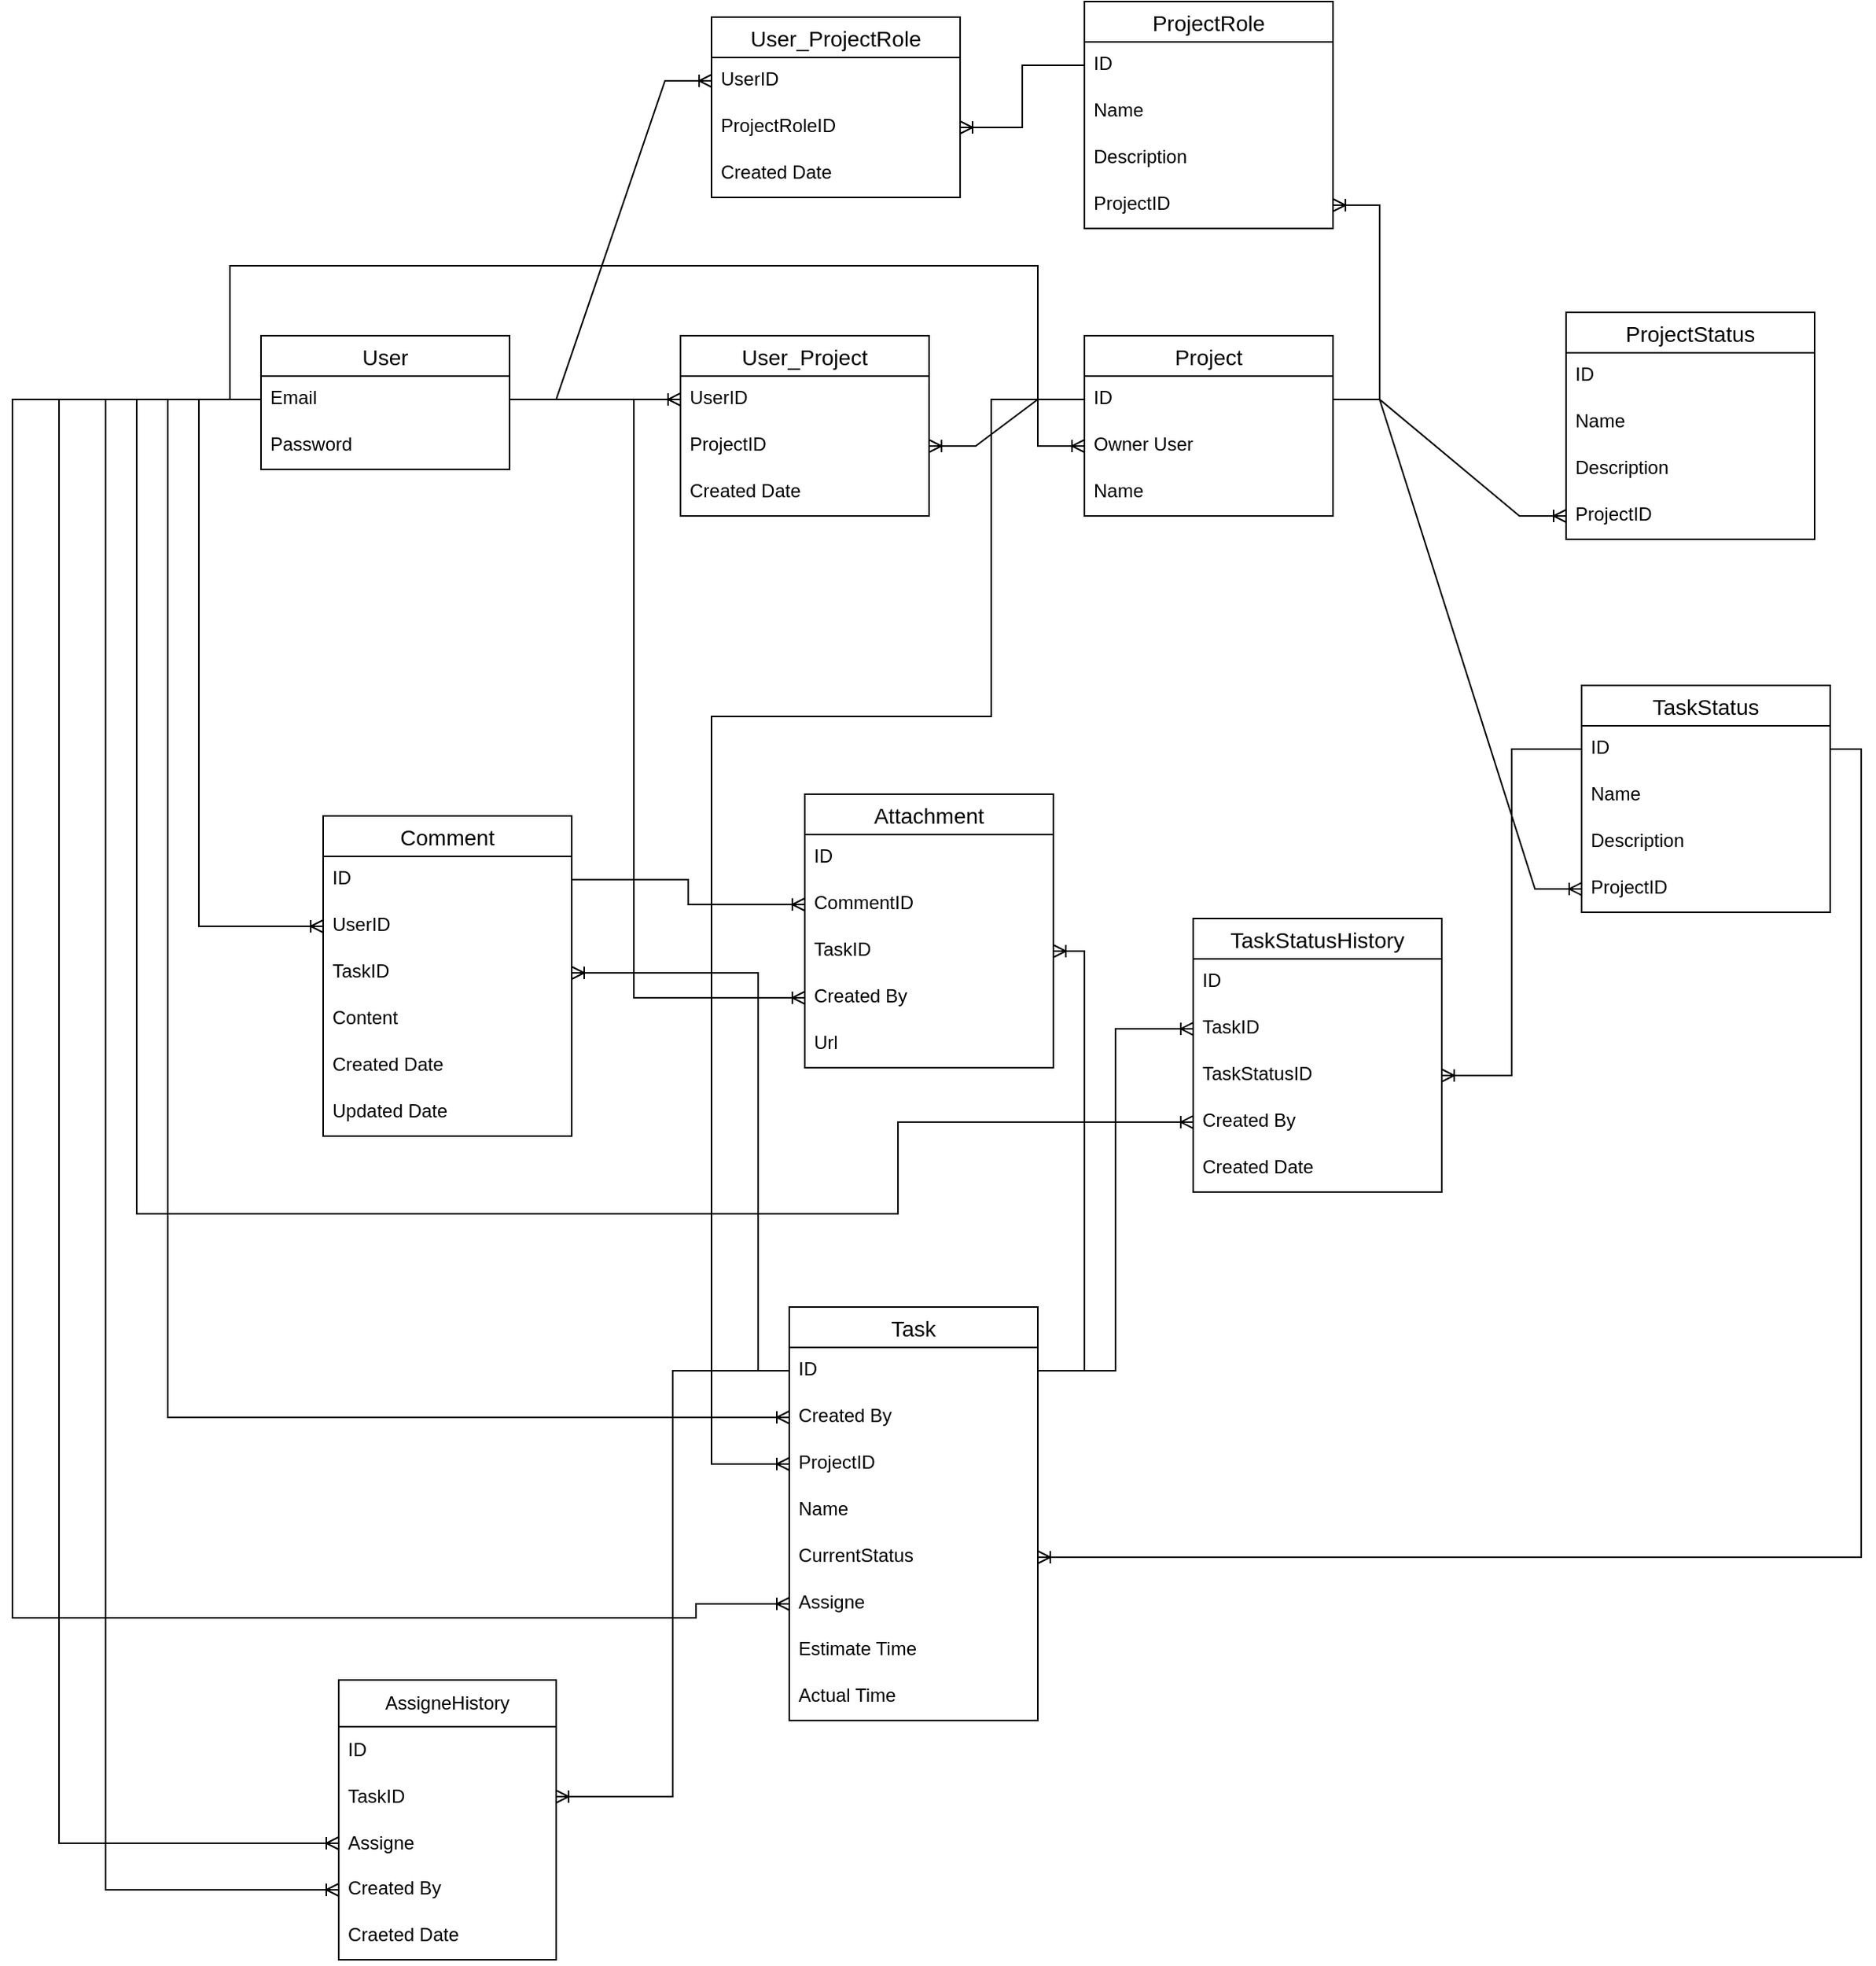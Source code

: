 <mxfile version="21.3.7" type="device">
  <diagram id="R2lEEEUBdFMjLlhIrx00" name="ERD">
    <mxGraphModel dx="1434" dy="1944" grid="1" gridSize="10" guides="1" tooltips="1" connect="1" arrows="1" fold="1" page="1" pageScale="1" pageWidth="850" pageHeight="1100" math="0" shadow="0" extFonts="Permanent Marker^https://fonts.googleapis.com/css?family=Permanent+Marker">
      <root>
        <mxCell id="0" />
        <mxCell id="1" parent="0" />
        <mxCell id="gInHrwssXu8GEorM-s9l-1" value="User" style="swimlane;fontStyle=0;childLayout=stackLayout;horizontal=1;startSize=26;horizontalStack=0;resizeParent=1;resizeParentMax=0;resizeLast=0;collapsible=1;marginBottom=0;align=center;fontSize=14;" vertex="1" parent="1">
          <mxGeometry x="400" y="-505" width="160" height="86" as="geometry" />
        </mxCell>
        <mxCell id="gInHrwssXu8GEorM-s9l-3" value="Email" style="text;strokeColor=none;fillColor=none;spacingLeft=4;spacingRight=4;overflow=hidden;rotatable=0;points=[[0,0.5],[1,0.5]];portConstraint=eastwest;fontSize=12;whiteSpace=wrap;html=1;" vertex="1" parent="gInHrwssXu8GEorM-s9l-1">
          <mxGeometry y="26" width="160" height="30" as="geometry" />
        </mxCell>
        <mxCell id="gInHrwssXu8GEorM-s9l-4" value="Password" style="text;strokeColor=none;fillColor=none;spacingLeft=4;spacingRight=4;overflow=hidden;rotatable=0;points=[[0,0.5],[1,0.5]];portConstraint=eastwest;fontSize=12;whiteSpace=wrap;html=1;" vertex="1" parent="gInHrwssXu8GEorM-s9l-1">
          <mxGeometry y="56" width="160" height="30" as="geometry" />
        </mxCell>
        <mxCell id="gInHrwssXu8GEorM-s9l-5" value="Project" style="swimlane;fontStyle=0;childLayout=stackLayout;horizontal=1;startSize=26;horizontalStack=0;resizeParent=1;resizeParentMax=0;resizeLast=0;collapsible=1;marginBottom=0;align=center;fontSize=14;" vertex="1" parent="1">
          <mxGeometry x="930" y="-505" width="160" height="116" as="geometry" />
        </mxCell>
        <mxCell id="gInHrwssXu8GEorM-s9l-6" value="ID" style="text;strokeColor=none;fillColor=none;spacingLeft=4;spacingRight=4;overflow=hidden;rotatable=0;points=[[0,0.5],[1,0.5]];portConstraint=eastwest;fontSize=12;whiteSpace=wrap;html=1;" vertex="1" parent="gInHrwssXu8GEorM-s9l-5">
          <mxGeometry y="26" width="160" height="30" as="geometry" />
        </mxCell>
        <mxCell id="gInHrwssXu8GEorM-s9l-8" value="Owner User" style="text;strokeColor=none;fillColor=none;spacingLeft=4;spacingRight=4;overflow=hidden;rotatable=0;points=[[0,0.5],[1,0.5]];portConstraint=eastwest;fontSize=12;whiteSpace=wrap;html=1;" vertex="1" parent="gInHrwssXu8GEorM-s9l-5">
          <mxGeometry y="56" width="160" height="30" as="geometry" />
        </mxCell>
        <mxCell id="gInHrwssXu8GEorM-s9l-11" value="Name" style="text;strokeColor=none;fillColor=none;spacingLeft=4;spacingRight=4;overflow=hidden;rotatable=0;points=[[0,0.5],[1,0.5]];portConstraint=eastwest;fontSize=12;whiteSpace=wrap;html=1;" vertex="1" parent="gInHrwssXu8GEorM-s9l-5">
          <mxGeometry y="86" width="160" height="30" as="geometry" />
        </mxCell>
        <mxCell id="gInHrwssXu8GEorM-s9l-12" value="Task" style="swimlane;fontStyle=0;childLayout=stackLayout;horizontal=1;startSize=26;horizontalStack=0;resizeParent=1;resizeParentMax=0;resizeLast=0;collapsible=1;marginBottom=0;align=center;fontSize=14;" vertex="1" parent="1">
          <mxGeometry x="740" y="120" width="160" height="266" as="geometry" />
        </mxCell>
        <mxCell id="gInHrwssXu8GEorM-s9l-13" value="ID" style="text;strokeColor=none;fillColor=none;spacingLeft=4;spacingRight=4;overflow=hidden;rotatable=0;points=[[0,0.5],[1,0.5]];portConstraint=eastwest;fontSize=12;whiteSpace=wrap;html=1;" vertex="1" parent="gInHrwssXu8GEorM-s9l-12">
          <mxGeometry y="26" width="160" height="30" as="geometry" />
        </mxCell>
        <mxCell id="gInHrwssXu8GEorM-s9l-14" value="Created By" style="text;strokeColor=none;fillColor=none;spacingLeft=4;spacingRight=4;overflow=hidden;rotatable=0;points=[[0,0.5],[1,0.5]];portConstraint=eastwest;fontSize=12;whiteSpace=wrap;html=1;" vertex="1" parent="gInHrwssXu8GEorM-s9l-12">
          <mxGeometry y="56" width="160" height="30" as="geometry" />
        </mxCell>
        <mxCell id="gInHrwssXu8GEorM-s9l-58" value="ProjectID" style="text;strokeColor=none;fillColor=none;spacingLeft=4;spacingRight=4;overflow=hidden;rotatable=0;points=[[0,0.5],[1,0.5]];portConstraint=eastwest;fontSize=12;whiteSpace=wrap;html=1;" vertex="1" parent="gInHrwssXu8GEorM-s9l-12">
          <mxGeometry y="86" width="160" height="30" as="geometry" />
        </mxCell>
        <mxCell id="gInHrwssXu8GEorM-s9l-15" value="Name" style="text;strokeColor=none;fillColor=none;spacingLeft=4;spacingRight=4;overflow=hidden;rotatable=0;points=[[0,0.5],[1,0.5]];portConstraint=eastwest;fontSize=12;whiteSpace=wrap;html=1;" vertex="1" parent="gInHrwssXu8GEorM-s9l-12">
          <mxGeometry y="116" width="160" height="30" as="geometry" />
        </mxCell>
        <mxCell id="gInHrwssXu8GEorM-s9l-65" value="CurrentStatus" style="text;strokeColor=none;fillColor=none;spacingLeft=4;spacingRight=4;overflow=hidden;rotatable=0;points=[[0,0.5],[1,0.5]];portConstraint=eastwest;fontSize=12;whiteSpace=wrap;html=1;" vertex="1" parent="gInHrwssXu8GEorM-s9l-12">
          <mxGeometry y="146" width="160" height="30" as="geometry" />
        </mxCell>
        <mxCell id="gInHrwssXu8GEorM-s9l-92" value="Assigne" style="text;strokeColor=none;fillColor=none;spacingLeft=4;spacingRight=4;overflow=hidden;rotatable=0;points=[[0,0.5],[1,0.5]];portConstraint=eastwest;fontSize=12;whiteSpace=wrap;html=1;" vertex="1" parent="gInHrwssXu8GEorM-s9l-12">
          <mxGeometry y="176" width="160" height="30" as="geometry" />
        </mxCell>
        <mxCell id="gInHrwssXu8GEorM-s9l-93" value="Estimate Time" style="text;strokeColor=none;fillColor=none;spacingLeft=4;spacingRight=4;overflow=hidden;rotatable=0;points=[[0,0.5],[1,0.5]];portConstraint=eastwest;fontSize=12;whiteSpace=wrap;html=1;" vertex="1" parent="gInHrwssXu8GEorM-s9l-12">
          <mxGeometry y="206" width="160" height="30" as="geometry" />
        </mxCell>
        <mxCell id="gInHrwssXu8GEorM-s9l-94" value="Actual Time" style="text;strokeColor=none;fillColor=none;spacingLeft=4;spacingRight=4;overflow=hidden;rotatable=0;points=[[0,0.5],[1,0.5]];portConstraint=eastwest;fontSize=12;whiteSpace=wrap;html=1;" vertex="1" parent="gInHrwssXu8GEorM-s9l-12">
          <mxGeometry y="236" width="160" height="30" as="geometry" />
        </mxCell>
        <mxCell id="gInHrwssXu8GEorM-s9l-16" value="ProjectStatus" style="swimlane;fontStyle=0;childLayout=stackLayout;horizontal=1;startSize=26;horizontalStack=0;resizeParent=1;resizeParentMax=0;resizeLast=0;collapsible=1;marginBottom=0;align=center;fontSize=14;" vertex="1" parent="1">
          <mxGeometry x="1240" y="-520" width="160" height="146" as="geometry" />
        </mxCell>
        <mxCell id="gInHrwssXu8GEorM-s9l-17" value="ID" style="text;strokeColor=none;fillColor=none;spacingLeft=4;spacingRight=4;overflow=hidden;rotatable=0;points=[[0,0.5],[1,0.5]];portConstraint=eastwest;fontSize=12;whiteSpace=wrap;html=1;" vertex="1" parent="gInHrwssXu8GEorM-s9l-16">
          <mxGeometry y="26" width="160" height="30" as="geometry" />
        </mxCell>
        <mxCell id="gInHrwssXu8GEorM-s9l-18" value="Name" style="text;strokeColor=none;fillColor=none;spacingLeft=4;spacingRight=4;overflow=hidden;rotatable=0;points=[[0,0.5],[1,0.5]];portConstraint=eastwest;fontSize=12;whiteSpace=wrap;html=1;" vertex="1" parent="gInHrwssXu8GEorM-s9l-16">
          <mxGeometry y="56" width="160" height="30" as="geometry" />
        </mxCell>
        <mxCell id="gInHrwssXu8GEorM-s9l-19" value="Description" style="text;strokeColor=none;fillColor=none;spacingLeft=4;spacingRight=4;overflow=hidden;rotatable=0;points=[[0,0.5],[1,0.5]];portConstraint=eastwest;fontSize=12;whiteSpace=wrap;html=1;" vertex="1" parent="gInHrwssXu8GEorM-s9l-16">
          <mxGeometry y="86" width="160" height="30" as="geometry" />
        </mxCell>
        <mxCell id="gInHrwssXu8GEorM-s9l-42" value="ProjectID" style="text;strokeColor=none;fillColor=none;spacingLeft=4;spacingRight=4;overflow=hidden;rotatable=0;points=[[0,0.5],[1,0.5]];portConstraint=eastwest;fontSize=12;whiteSpace=wrap;html=1;" vertex="1" parent="gInHrwssXu8GEorM-s9l-16">
          <mxGeometry y="116" width="160" height="30" as="geometry" />
        </mxCell>
        <mxCell id="gInHrwssXu8GEorM-s9l-20" value="TaskStatus" style="swimlane;fontStyle=0;childLayout=stackLayout;horizontal=1;startSize=26;horizontalStack=0;resizeParent=1;resizeParentMax=0;resizeLast=0;collapsible=1;marginBottom=0;align=center;fontSize=14;" vertex="1" parent="1">
          <mxGeometry x="1250" y="-280" width="160" height="146" as="geometry" />
        </mxCell>
        <mxCell id="gInHrwssXu8GEorM-s9l-21" value="ID" style="text;strokeColor=none;fillColor=none;spacingLeft=4;spacingRight=4;overflow=hidden;rotatable=0;points=[[0,0.5],[1,0.5]];portConstraint=eastwest;fontSize=12;whiteSpace=wrap;html=1;" vertex="1" parent="gInHrwssXu8GEorM-s9l-20">
          <mxGeometry y="26" width="160" height="30" as="geometry" />
        </mxCell>
        <mxCell id="gInHrwssXu8GEorM-s9l-22" value="Name" style="text;strokeColor=none;fillColor=none;spacingLeft=4;spacingRight=4;overflow=hidden;rotatable=0;points=[[0,0.5],[1,0.5]];portConstraint=eastwest;fontSize=12;whiteSpace=wrap;html=1;" vertex="1" parent="gInHrwssXu8GEorM-s9l-20">
          <mxGeometry y="56" width="160" height="30" as="geometry" />
        </mxCell>
        <mxCell id="gInHrwssXu8GEorM-s9l-23" value="Description" style="text;strokeColor=none;fillColor=none;spacingLeft=4;spacingRight=4;overflow=hidden;rotatable=0;points=[[0,0.5],[1,0.5]];portConstraint=eastwest;fontSize=12;whiteSpace=wrap;html=1;" vertex="1" parent="gInHrwssXu8GEorM-s9l-20">
          <mxGeometry y="86" width="160" height="30" as="geometry" />
        </mxCell>
        <mxCell id="gInHrwssXu8GEorM-s9l-44" value="ProjectID" style="text;strokeColor=none;fillColor=none;spacingLeft=4;spacingRight=4;overflow=hidden;rotatable=0;points=[[0,0.5],[1,0.5]];portConstraint=eastwest;fontSize=12;whiteSpace=wrap;html=1;" vertex="1" parent="gInHrwssXu8GEorM-s9l-20">
          <mxGeometry y="116" width="160" height="30" as="geometry" />
        </mxCell>
        <mxCell id="gInHrwssXu8GEorM-s9l-24" value="ProjectRole" style="swimlane;fontStyle=0;childLayout=stackLayout;horizontal=1;startSize=26;horizontalStack=0;resizeParent=1;resizeParentMax=0;resizeLast=0;collapsible=1;marginBottom=0;align=center;fontSize=14;" vertex="1" parent="1">
          <mxGeometry x="930" y="-720" width="160" height="146" as="geometry" />
        </mxCell>
        <mxCell id="gInHrwssXu8GEorM-s9l-25" value="ID" style="text;strokeColor=none;fillColor=none;spacingLeft=4;spacingRight=4;overflow=hidden;rotatable=0;points=[[0,0.5],[1,0.5]];portConstraint=eastwest;fontSize=12;whiteSpace=wrap;html=1;" vertex="1" parent="gInHrwssXu8GEorM-s9l-24">
          <mxGeometry y="26" width="160" height="30" as="geometry" />
        </mxCell>
        <mxCell id="gInHrwssXu8GEorM-s9l-26" value="Name" style="text;strokeColor=none;fillColor=none;spacingLeft=4;spacingRight=4;overflow=hidden;rotatable=0;points=[[0,0.5],[1,0.5]];portConstraint=eastwest;fontSize=12;whiteSpace=wrap;html=1;" vertex="1" parent="gInHrwssXu8GEorM-s9l-24">
          <mxGeometry y="56" width="160" height="30" as="geometry" />
        </mxCell>
        <mxCell id="gInHrwssXu8GEorM-s9l-27" value="Description" style="text;strokeColor=none;fillColor=none;spacingLeft=4;spacingRight=4;overflow=hidden;rotatable=0;points=[[0,0.5],[1,0.5]];portConstraint=eastwest;fontSize=12;whiteSpace=wrap;html=1;" vertex="1" parent="gInHrwssXu8GEorM-s9l-24">
          <mxGeometry y="86" width="160" height="30" as="geometry" />
        </mxCell>
        <mxCell id="gInHrwssXu8GEorM-s9l-32" value="ProjectID" style="text;strokeColor=none;fillColor=none;spacingLeft=4;spacingRight=4;overflow=hidden;rotatable=0;points=[[0,0.5],[1,0.5]];portConstraint=eastwest;fontSize=12;whiteSpace=wrap;html=1;" vertex="1" parent="gInHrwssXu8GEorM-s9l-24">
          <mxGeometry y="116" width="160" height="30" as="geometry" />
        </mxCell>
        <mxCell id="gInHrwssXu8GEorM-s9l-28" value="User_Project" style="swimlane;fontStyle=0;childLayout=stackLayout;horizontal=1;startSize=26;horizontalStack=0;resizeParent=1;resizeParentMax=0;resizeLast=0;collapsible=1;marginBottom=0;align=center;fontSize=14;" vertex="1" parent="1">
          <mxGeometry x="670" y="-505" width="160" height="116" as="geometry" />
        </mxCell>
        <mxCell id="gInHrwssXu8GEorM-s9l-29" value="UserID" style="text;strokeColor=none;fillColor=none;spacingLeft=4;spacingRight=4;overflow=hidden;rotatable=0;points=[[0,0.5],[1,0.5]];portConstraint=eastwest;fontSize=12;whiteSpace=wrap;html=1;" vertex="1" parent="gInHrwssXu8GEorM-s9l-28">
          <mxGeometry y="26" width="160" height="30" as="geometry" />
        </mxCell>
        <mxCell id="gInHrwssXu8GEorM-s9l-30" value="ProjectID" style="text;strokeColor=none;fillColor=none;spacingLeft=4;spacingRight=4;overflow=hidden;rotatable=0;points=[[0,0.5],[1,0.5]];portConstraint=eastwest;fontSize=12;whiteSpace=wrap;html=1;" vertex="1" parent="gInHrwssXu8GEorM-s9l-28">
          <mxGeometry y="56" width="160" height="30" as="geometry" />
        </mxCell>
        <mxCell id="gInHrwssXu8GEorM-s9l-31" value="Created Date" style="text;strokeColor=none;fillColor=none;spacingLeft=4;spacingRight=4;overflow=hidden;rotatable=0;points=[[0,0.5],[1,0.5]];portConstraint=eastwest;fontSize=12;whiteSpace=wrap;html=1;" vertex="1" parent="gInHrwssXu8GEorM-s9l-28">
          <mxGeometry y="86" width="160" height="30" as="geometry" />
        </mxCell>
        <mxCell id="gInHrwssXu8GEorM-s9l-33" value="" style="edgeStyle=entityRelationEdgeStyle;fontSize=12;html=1;endArrow=ERoneToMany;rounded=0;exitX=1;exitY=0.5;exitDx=0;exitDy=0;entryX=1;entryY=0.5;entryDx=0;entryDy=0;" edge="1" parent="1" source="gInHrwssXu8GEorM-s9l-6" target="gInHrwssXu8GEorM-s9l-32">
          <mxGeometry width="100" height="100" relative="1" as="geometry">
            <mxPoint x="870" y="-150" as="sourcePoint" />
            <mxPoint x="970" y="-250" as="targetPoint" />
          </mxGeometry>
        </mxCell>
        <mxCell id="gInHrwssXu8GEorM-s9l-34" value="" style="edgeStyle=entityRelationEdgeStyle;fontSize=12;html=1;endArrow=ERoneToMany;rounded=0;entryX=0;entryY=0.5;entryDx=0;entryDy=0;exitX=1;exitY=0.5;exitDx=0;exitDy=0;" edge="1" parent="1" source="gInHrwssXu8GEorM-s9l-3" target="gInHrwssXu8GEorM-s9l-29">
          <mxGeometry width="100" height="100" relative="1" as="geometry">
            <mxPoint x="870" y="-150" as="sourcePoint" />
            <mxPoint x="970" y="-250" as="targetPoint" />
          </mxGeometry>
        </mxCell>
        <mxCell id="gInHrwssXu8GEorM-s9l-35" value="" style="edgeStyle=entityRelationEdgeStyle;fontSize=12;html=1;endArrow=ERoneToMany;rounded=0;entryX=1;entryY=0.5;entryDx=0;entryDy=0;exitX=0;exitY=0.5;exitDx=0;exitDy=0;" edge="1" parent="1" source="gInHrwssXu8GEorM-s9l-6" target="gInHrwssXu8GEorM-s9l-30">
          <mxGeometry width="100" height="100" relative="1" as="geometry">
            <mxPoint x="870" y="-150" as="sourcePoint" />
            <mxPoint x="970" y="-250" as="targetPoint" />
          </mxGeometry>
        </mxCell>
        <mxCell id="gInHrwssXu8GEorM-s9l-36" value="User_ProjectRole" style="swimlane;fontStyle=0;childLayout=stackLayout;horizontal=1;startSize=26;horizontalStack=0;resizeParent=1;resizeParentMax=0;resizeLast=0;collapsible=1;marginBottom=0;align=center;fontSize=14;" vertex="1" parent="1">
          <mxGeometry x="690" y="-710" width="160" height="116" as="geometry" />
        </mxCell>
        <mxCell id="gInHrwssXu8GEorM-s9l-37" value="UserID" style="text;strokeColor=none;fillColor=none;spacingLeft=4;spacingRight=4;overflow=hidden;rotatable=0;points=[[0,0.5],[1,0.5]];portConstraint=eastwest;fontSize=12;whiteSpace=wrap;html=1;" vertex="1" parent="gInHrwssXu8GEorM-s9l-36">
          <mxGeometry y="26" width="160" height="30" as="geometry" />
        </mxCell>
        <mxCell id="gInHrwssXu8GEorM-s9l-38" value="ProjectRoleID" style="text;strokeColor=none;fillColor=none;spacingLeft=4;spacingRight=4;overflow=hidden;rotatable=0;points=[[0,0.5],[1,0.5]];portConstraint=eastwest;fontSize=12;whiteSpace=wrap;html=1;" vertex="1" parent="gInHrwssXu8GEorM-s9l-36">
          <mxGeometry y="56" width="160" height="30" as="geometry" />
        </mxCell>
        <mxCell id="gInHrwssXu8GEorM-s9l-39" value="Created Date" style="text;strokeColor=none;fillColor=none;spacingLeft=4;spacingRight=4;overflow=hidden;rotatable=0;points=[[0,0.5],[1,0.5]];portConstraint=eastwest;fontSize=12;whiteSpace=wrap;html=1;" vertex="1" parent="gInHrwssXu8GEorM-s9l-36">
          <mxGeometry y="86" width="160" height="30" as="geometry" />
        </mxCell>
        <mxCell id="gInHrwssXu8GEorM-s9l-41" value="" style="edgeStyle=entityRelationEdgeStyle;fontSize=12;html=1;endArrow=ERoneToMany;rounded=0;entryX=0;entryY=0.5;entryDx=0;entryDy=0;exitX=1;exitY=0.5;exitDx=0;exitDy=0;" edge="1" parent="1" source="gInHrwssXu8GEorM-s9l-3" target="gInHrwssXu8GEorM-s9l-37">
          <mxGeometry width="100" height="100" relative="1" as="geometry">
            <mxPoint x="870" y="-150" as="sourcePoint" />
            <mxPoint x="970" y="-250" as="targetPoint" />
          </mxGeometry>
        </mxCell>
        <mxCell id="gInHrwssXu8GEorM-s9l-43" value="" style="edgeStyle=entityRelationEdgeStyle;fontSize=12;html=1;endArrow=ERoneToMany;rounded=0;entryX=0;entryY=0.5;entryDx=0;entryDy=0;exitX=1;exitY=0.5;exitDx=0;exitDy=0;" edge="1" parent="1" source="gInHrwssXu8GEorM-s9l-6" target="gInHrwssXu8GEorM-s9l-42">
          <mxGeometry width="100" height="100" relative="1" as="geometry">
            <mxPoint x="870" y="-150" as="sourcePoint" />
            <mxPoint x="970" y="-250" as="targetPoint" />
          </mxGeometry>
        </mxCell>
        <mxCell id="gInHrwssXu8GEorM-s9l-45" value="" style="edgeStyle=entityRelationEdgeStyle;fontSize=12;html=1;endArrow=ERoneToMany;rounded=0;entryX=0;entryY=0.5;entryDx=0;entryDy=0;exitX=1;exitY=0.5;exitDx=0;exitDy=0;" edge="1" parent="1" source="gInHrwssXu8GEorM-s9l-6" target="gInHrwssXu8GEorM-s9l-44">
          <mxGeometry width="100" height="100" relative="1" as="geometry">
            <mxPoint x="870" y="-250" as="sourcePoint" />
            <mxPoint x="970" y="-350" as="targetPoint" />
          </mxGeometry>
        </mxCell>
        <mxCell id="gInHrwssXu8GEorM-s9l-47" style="edgeStyle=orthogonalEdgeStyle;rounded=0;orthogonalLoop=1;jettySize=auto;html=1;exitX=0;exitY=0.5;exitDx=0;exitDy=0;entryX=0;entryY=0.5;entryDx=0;entryDy=0;startArrow=ERoneToMany;startFill=0;endArrow=none;endFill=0;" edge="1" parent="1" source="gInHrwssXu8GEorM-s9l-8" target="gInHrwssXu8GEorM-s9l-3">
          <mxGeometry relative="1" as="geometry">
            <Array as="points">
              <mxPoint x="900" y="-434" />
              <mxPoint x="900" y="-550" />
              <mxPoint x="380" y="-550" />
              <mxPoint x="380" y="-464" />
            </Array>
          </mxGeometry>
        </mxCell>
        <mxCell id="gInHrwssXu8GEorM-s9l-49" style="edgeStyle=orthogonalEdgeStyle;rounded=0;orthogonalLoop=1;jettySize=auto;html=1;exitX=1;exitY=0.5;exitDx=0;exitDy=0;entryX=0;entryY=0.5;entryDx=0;entryDy=0;startArrow=ERoneToMany;startFill=0;endArrow=none;endFill=0;" edge="1" parent="1" source="gInHrwssXu8GEorM-s9l-38" target="gInHrwssXu8GEorM-s9l-25">
          <mxGeometry relative="1" as="geometry" />
        </mxCell>
        <mxCell id="gInHrwssXu8GEorM-s9l-50" value="TaskStatusHistory" style="swimlane;fontStyle=0;childLayout=stackLayout;horizontal=1;startSize=26;horizontalStack=0;resizeParent=1;resizeParentMax=0;resizeLast=0;collapsible=1;marginBottom=0;align=center;fontSize=14;" vertex="1" parent="1">
          <mxGeometry x="1000" y="-130" width="160" height="176" as="geometry" />
        </mxCell>
        <mxCell id="gInHrwssXu8GEorM-s9l-63" value="ID" style="text;strokeColor=none;fillColor=none;spacingLeft=4;spacingRight=4;overflow=hidden;rotatable=0;points=[[0,0.5],[1,0.5]];portConstraint=eastwest;fontSize=12;whiteSpace=wrap;html=1;" vertex="1" parent="gInHrwssXu8GEorM-s9l-50">
          <mxGeometry y="26" width="160" height="30" as="geometry" />
        </mxCell>
        <mxCell id="gInHrwssXu8GEorM-s9l-51" value="TaskID" style="text;strokeColor=none;fillColor=none;spacingLeft=4;spacingRight=4;overflow=hidden;rotatable=0;points=[[0,0.5],[1,0.5]];portConstraint=eastwest;fontSize=12;whiteSpace=wrap;html=1;" vertex="1" parent="gInHrwssXu8GEorM-s9l-50">
          <mxGeometry y="56" width="160" height="30" as="geometry" />
        </mxCell>
        <mxCell id="gInHrwssXu8GEorM-s9l-52" value="TaskStatusID" style="text;strokeColor=none;fillColor=none;spacingLeft=4;spacingRight=4;overflow=hidden;rotatable=0;points=[[0,0.5],[1,0.5]];portConstraint=eastwest;fontSize=12;whiteSpace=wrap;html=1;" vertex="1" parent="gInHrwssXu8GEorM-s9l-50">
          <mxGeometry y="86" width="160" height="30" as="geometry" />
        </mxCell>
        <mxCell id="gInHrwssXu8GEorM-s9l-54" value="Created By" style="text;strokeColor=none;fillColor=none;spacingLeft=4;spacingRight=4;overflow=hidden;rotatable=0;points=[[0,0.5],[1,0.5]];portConstraint=eastwest;fontSize=12;whiteSpace=wrap;html=1;" vertex="1" parent="gInHrwssXu8GEorM-s9l-50">
          <mxGeometry y="116" width="160" height="30" as="geometry" />
        </mxCell>
        <mxCell id="gInHrwssXu8GEorM-s9l-53" value="Created Date" style="text;strokeColor=none;fillColor=none;spacingLeft=4;spacingRight=4;overflow=hidden;rotatable=0;points=[[0,0.5],[1,0.5]];portConstraint=eastwest;fontSize=12;whiteSpace=wrap;html=1;" vertex="1" parent="gInHrwssXu8GEorM-s9l-50">
          <mxGeometry y="146" width="160" height="30" as="geometry" />
        </mxCell>
        <mxCell id="gInHrwssXu8GEorM-s9l-55" style="edgeStyle=orthogonalEdgeStyle;rounded=0;orthogonalLoop=1;jettySize=auto;html=1;exitX=1;exitY=0.5;exitDx=0;exitDy=0;entryX=0;entryY=0.5;entryDx=0;entryDy=0;startArrow=ERoneToMany;startFill=0;endArrow=none;endFill=0;" edge="1" parent="1" source="gInHrwssXu8GEorM-s9l-52" target="gInHrwssXu8GEorM-s9l-21">
          <mxGeometry relative="1" as="geometry" />
        </mxCell>
        <mxCell id="gInHrwssXu8GEorM-s9l-56" style="edgeStyle=orthogonalEdgeStyle;rounded=0;orthogonalLoop=1;jettySize=auto;html=1;exitX=0;exitY=0.5;exitDx=0;exitDy=0;entryX=1;entryY=0.5;entryDx=0;entryDy=0;startArrow=ERoneToMany;startFill=0;endArrow=none;endFill=0;" edge="1" parent="1" source="gInHrwssXu8GEorM-s9l-51" target="gInHrwssXu8GEorM-s9l-13">
          <mxGeometry relative="1" as="geometry" />
        </mxCell>
        <mxCell id="gInHrwssXu8GEorM-s9l-59" style="edgeStyle=orthogonalEdgeStyle;rounded=0;orthogonalLoop=1;jettySize=auto;html=1;exitX=0;exitY=0.5;exitDx=0;exitDy=0;entryX=0;entryY=0.5;entryDx=0;entryDy=0;startArrow=ERoneToMany;startFill=0;endArrow=none;endFill=0;" edge="1" parent="1" source="gInHrwssXu8GEorM-s9l-58" target="gInHrwssXu8GEorM-s9l-6">
          <mxGeometry relative="1" as="geometry">
            <Array as="points">
              <mxPoint x="690" y="221" />
              <mxPoint x="690" y="-260" />
              <mxPoint x="870" y="-260" />
              <mxPoint x="870" y="-464" />
            </Array>
          </mxGeometry>
        </mxCell>
        <mxCell id="gInHrwssXu8GEorM-s9l-62" style="edgeStyle=orthogonalEdgeStyle;rounded=0;orthogonalLoop=1;jettySize=auto;html=1;exitX=0;exitY=0.5;exitDx=0;exitDy=0;entryX=0;entryY=0.5;entryDx=0;entryDy=0;startArrow=ERoneToMany;startFill=0;endArrow=none;endFill=0;" edge="1" parent="1" source="gInHrwssXu8GEorM-s9l-14" target="gInHrwssXu8GEorM-s9l-3">
          <mxGeometry relative="1" as="geometry">
            <Array as="points">
              <mxPoint x="340" y="191" />
              <mxPoint x="340" y="-464" />
            </Array>
          </mxGeometry>
        </mxCell>
        <mxCell id="gInHrwssXu8GEorM-s9l-64" style="edgeStyle=orthogonalEdgeStyle;rounded=0;orthogonalLoop=1;jettySize=auto;html=1;exitX=0;exitY=0.5;exitDx=0;exitDy=0;entryX=0;entryY=0.5;entryDx=0;entryDy=0;startArrow=ERoneToMany;startFill=0;endArrow=none;endFill=0;" edge="1" parent="1" source="gInHrwssXu8GEorM-s9l-54" target="gInHrwssXu8GEorM-s9l-3">
          <mxGeometry relative="1" as="geometry">
            <Array as="points">
              <mxPoint x="810" y="1" />
              <mxPoint x="810" y="60" />
              <mxPoint x="320" y="60" />
              <mxPoint x="320" y="-464" />
            </Array>
          </mxGeometry>
        </mxCell>
        <mxCell id="gInHrwssXu8GEorM-s9l-66" style="edgeStyle=orthogonalEdgeStyle;rounded=0;orthogonalLoop=1;jettySize=auto;html=1;exitX=1;exitY=0.5;exitDx=0;exitDy=0;entryX=1;entryY=0.5;entryDx=0;entryDy=0;startArrow=ERoneToMany;startFill=0;endArrow=none;endFill=0;" edge="1" parent="1" source="gInHrwssXu8GEorM-s9l-65" target="gInHrwssXu8GEorM-s9l-21">
          <mxGeometry relative="1" as="geometry" />
        </mxCell>
        <mxCell id="gInHrwssXu8GEorM-s9l-67" value="Comment" style="swimlane;fontStyle=0;childLayout=stackLayout;horizontal=1;startSize=26;horizontalStack=0;resizeParent=1;resizeParentMax=0;resizeLast=0;collapsible=1;marginBottom=0;align=center;fontSize=14;" vertex="1" parent="1">
          <mxGeometry x="440" y="-196" width="160" height="206" as="geometry" />
        </mxCell>
        <mxCell id="gInHrwssXu8GEorM-s9l-68" value="ID" style="text;strokeColor=none;fillColor=none;spacingLeft=4;spacingRight=4;overflow=hidden;rotatable=0;points=[[0,0.5],[1,0.5]];portConstraint=eastwest;fontSize=12;whiteSpace=wrap;html=1;" vertex="1" parent="gInHrwssXu8GEorM-s9l-67">
          <mxGeometry y="26" width="160" height="30" as="geometry" />
        </mxCell>
        <mxCell id="gInHrwssXu8GEorM-s9l-69" value="UserID" style="text;strokeColor=none;fillColor=none;spacingLeft=4;spacingRight=4;overflow=hidden;rotatable=0;points=[[0,0.5],[1,0.5]];portConstraint=eastwest;fontSize=12;whiteSpace=wrap;html=1;" vertex="1" parent="gInHrwssXu8GEorM-s9l-67">
          <mxGeometry y="56" width="160" height="30" as="geometry" />
        </mxCell>
        <mxCell id="gInHrwssXu8GEorM-s9l-70" value="TaskID" style="text;strokeColor=none;fillColor=none;spacingLeft=4;spacingRight=4;overflow=hidden;rotatable=0;points=[[0,0.5],[1,0.5]];portConstraint=eastwest;fontSize=12;whiteSpace=wrap;html=1;" vertex="1" parent="gInHrwssXu8GEorM-s9l-67">
          <mxGeometry y="86" width="160" height="30" as="geometry" />
        </mxCell>
        <mxCell id="gInHrwssXu8GEorM-s9l-71" value="Content" style="text;strokeColor=none;fillColor=none;spacingLeft=4;spacingRight=4;overflow=hidden;rotatable=0;points=[[0,0.5],[1,0.5]];portConstraint=eastwest;fontSize=12;whiteSpace=wrap;html=1;" vertex="1" parent="gInHrwssXu8GEorM-s9l-67">
          <mxGeometry y="116" width="160" height="30" as="geometry" />
        </mxCell>
        <mxCell id="gInHrwssXu8GEorM-s9l-72" value="Created Date" style="text;strokeColor=none;fillColor=none;spacingLeft=4;spacingRight=4;overflow=hidden;rotatable=0;points=[[0,0.5],[1,0.5]];portConstraint=eastwest;fontSize=12;whiteSpace=wrap;html=1;" vertex="1" parent="gInHrwssXu8GEorM-s9l-67">
          <mxGeometry y="146" width="160" height="30" as="geometry" />
        </mxCell>
        <mxCell id="gInHrwssXu8GEorM-s9l-73" value="Updated Date" style="text;strokeColor=none;fillColor=none;spacingLeft=4;spacingRight=4;overflow=hidden;rotatable=0;points=[[0,0.5],[1,0.5]];portConstraint=eastwest;fontSize=12;whiteSpace=wrap;html=1;" vertex="1" parent="gInHrwssXu8GEorM-s9l-67">
          <mxGeometry y="176" width="160" height="30" as="geometry" />
        </mxCell>
        <mxCell id="gInHrwssXu8GEorM-s9l-74" style="edgeStyle=orthogonalEdgeStyle;rounded=0;orthogonalLoop=1;jettySize=auto;html=1;exitX=0;exitY=0.5;exitDx=0;exitDy=0;entryX=0;entryY=0.5;entryDx=0;entryDy=0;startArrow=ERoneToMany;startFill=0;endArrow=none;endFill=0;" edge="1" parent="1" source="gInHrwssXu8GEorM-s9l-69" target="gInHrwssXu8GEorM-s9l-3">
          <mxGeometry relative="1" as="geometry">
            <Array as="points">
              <mxPoint x="360" y="-125" />
              <mxPoint x="360" y="-464" />
            </Array>
          </mxGeometry>
        </mxCell>
        <mxCell id="gInHrwssXu8GEorM-s9l-75" style="edgeStyle=orthogonalEdgeStyle;rounded=0;orthogonalLoop=1;jettySize=auto;html=1;exitX=1;exitY=0.5;exitDx=0;exitDy=0;entryX=0;entryY=0.5;entryDx=0;entryDy=0;startArrow=ERoneToMany;startFill=0;endArrow=none;endFill=0;" edge="1" parent="1" source="gInHrwssXu8GEorM-s9l-70" target="gInHrwssXu8GEorM-s9l-13">
          <mxGeometry relative="1" as="geometry">
            <Array as="points">
              <mxPoint x="720" y="-95" />
              <mxPoint x="720" y="161" />
            </Array>
          </mxGeometry>
        </mxCell>
        <mxCell id="gInHrwssXu8GEorM-s9l-76" value="Attachment" style="swimlane;fontStyle=0;childLayout=stackLayout;horizontal=1;startSize=26;horizontalStack=0;resizeParent=1;resizeParentMax=0;resizeLast=0;collapsible=1;marginBottom=0;align=center;fontSize=14;" vertex="1" parent="1">
          <mxGeometry x="750" y="-210" width="160" height="176" as="geometry" />
        </mxCell>
        <mxCell id="gInHrwssXu8GEorM-s9l-77" value="ID" style="text;strokeColor=none;fillColor=none;spacingLeft=4;spacingRight=4;overflow=hidden;rotatable=0;points=[[0,0.5],[1,0.5]];portConstraint=eastwest;fontSize=12;whiteSpace=wrap;html=1;" vertex="1" parent="gInHrwssXu8GEorM-s9l-76">
          <mxGeometry y="26" width="160" height="30" as="geometry" />
        </mxCell>
        <mxCell id="gInHrwssXu8GEorM-s9l-78" value="CommentID" style="text;strokeColor=none;fillColor=none;spacingLeft=4;spacingRight=4;overflow=hidden;rotatable=0;points=[[0,0.5],[1,0.5]];portConstraint=eastwest;fontSize=12;whiteSpace=wrap;html=1;" vertex="1" parent="gInHrwssXu8GEorM-s9l-76">
          <mxGeometry y="56" width="160" height="30" as="geometry" />
        </mxCell>
        <mxCell id="gInHrwssXu8GEorM-s9l-79" value="TaskID" style="text;strokeColor=none;fillColor=none;spacingLeft=4;spacingRight=4;overflow=hidden;rotatable=0;points=[[0,0.5],[1,0.5]];portConstraint=eastwest;fontSize=12;whiteSpace=wrap;html=1;" vertex="1" parent="gInHrwssXu8GEorM-s9l-76">
          <mxGeometry y="86" width="160" height="30" as="geometry" />
        </mxCell>
        <mxCell id="gInHrwssXu8GEorM-s9l-80" value="Created By" style="text;strokeColor=none;fillColor=none;spacingLeft=4;spacingRight=4;overflow=hidden;rotatable=0;points=[[0,0.5],[1,0.5]];portConstraint=eastwest;fontSize=12;whiteSpace=wrap;html=1;" vertex="1" parent="gInHrwssXu8GEorM-s9l-76">
          <mxGeometry y="116" width="160" height="30" as="geometry" />
        </mxCell>
        <mxCell id="gInHrwssXu8GEorM-s9l-82" value="Url" style="text;strokeColor=none;fillColor=none;spacingLeft=4;spacingRight=4;overflow=hidden;rotatable=0;points=[[0,0.5],[1,0.5]];portConstraint=eastwest;fontSize=12;whiteSpace=wrap;html=1;" vertex="1" parent="gInHrwssXu8GEorM-s9l-76">
          <mxGeometry y="146" width="160" height="30" as="geometry" />
        </mxCell>
        <mxCell id="gInHrwssXu8GEorM-s9l-83" style="edgeStyle=orthogonalEdgeStyle;rounded=0;orthogonalLoop=1;jettySize=auto;html=1;exitX=0;exitY=0.5;exitDx=0;exitDy=0;entryX=1;entryY=0.5;entryDx=0;entryDy=0;startArrow=ERoneToMany;startFill=0;endArrow=none;endFill=0;" edge="1" parent="1" source="gInHrwssXu8GEorM-s9l-78" target="gInHrwssXu8GEorM-s9l-68">
          <mxGeometry relative="1" as="geometry" />
        </mxCell>
        <mxCell id="gInHrwssXu8GEorM-s9l-84" style="edgeStyle=orthogonalEdgeStyle;rounded=0;orthogonalLoop=1;jettySize=auto;html=1;exitX=1;exitY=0.5;exitDx=0;exitDy=0;entryX=1;entryY=0.5;entryDx=0;entryDy=0;startArrow=ERoneToMany;startFill=0;endArrow=none;endFill=0;" edge="1" parent="1" source="gInHrwssXu8GEorM-s9l-79" target="gInHrwssXu8GEorM-s9l-13">
          <mxGeometry relative="1" as="geometry" />
        </mxCell>
        <mxCell id="gInHrwssXu8GEorM-s9l-85" style="edgeStyle=orthogonalEdgeStyle;rounded=0;orthogonalLoop=1;jettySize=auto;html=1;exitX=0;exitY=0.5;exitDx=0;exitDy=0;startArrow=ERoneToMany;startFill=0;endArrow=none;endFill=0;" edge="1" parent="1" source="gInHrwssXu8GEorM-s9l-80" target="gInHrwssXu8GEorM-s9l-3">
          <mxGeometry relative="1" as="geometry">
            <Array as="points">
              <mxPoint x="640" y="-79" />
              <mxPoint x="640" y="-464" />
            </Array>
          </mxGeometry>
        </mxCell>
        <mxCell id="gInHrwssXu8GEorM-s9l-86" value="AssigneHistory" style="swimlane;fontStyle=0;childLayout=stackLayout;horizontal=1;startSize=30;horizontalStack=0;resizeParent=1;resizeParentMax=0;resizeLast=0;collapsible=1;marginBottom=0;whiteSpace=wrap;html=1;" vertex="1" parent="1">
          <mxGeometry x="450" y="360" width="140" height="180" as="geometry" />
        </mxCell>
        <mxCell id="gInHrwssXu8GEorM-s9l-87" value="ID" style="text;strokeColor=none;fillColor=none;align=left;verticalAlign=middle;spacingLeft=4;spacingRight=4;overflow=hidden;points=[[0,0.5],[1,0.5]];portConstraint=eastwest;rotatable=0;whiteSpace=wrap;html=1;" vertex="1" parent="gInHrwssXu8GEorM-s9l-86">
          <mxGeometry y="30" width="140" height="30" as="geometry" />
        </mxCell>
        <mxCell id="gInHrwssXu8GEorM-s9l-88" value="TaskID" style="text;strokeColor=none;fillColor=none;align=left;verticalAlign=middle;spacingLeft=4;spacingRight=4;overflow=hidden;points=[[0,0.5],[1,0.5]];portConstraint=eastwest;rotatable=0;whiteSpace=wrap;html=1;" vertex="1" parent="gInHrwssXu8GEorM-s9l-86">
          <mxGeometry y="60" width="140" height="30" as="geometry" />
        </mxCell>
        <mxCell id="gInHrwssXu8GEorM-s9l-89" value="Assigne" style="text;strokeColor=none;fillColor=none;align=left;verticalAlign=middle;spacingLeft=4;spacingRight=4;overflow=hidden;points=[[0,0.5],[1,0.5]];portConstraint=eastwest;rotatable=0;whiteSpace=wrap;html=1;" vertex="1" parent="gInHrwssXu8GEorM-s9l-86">
          <mxGeometry y="90" width="140" height="30" as="geometry" />
        </mxCell>
        <mxCell id="gInHrwssXu8GEorM-s9l-90" value="Created By" style="text;strokeColor=none;fillColor=none;spacingLeft=4;spacingRight=4;overflow=hidden;rotatable=0;points=[[0,0.5],[1,0.5]];portConstraint=eastwest;fontSize=12;whiteSpace=wrap;html=1;" vertex="1" parent="gInHrwssXu8GEorM-s9l-86">
          <mxGeometry y="120" width="140" height="30" as="geometry" />
        </mxCell>
        <mxCell id="gInHrwssXu8GEorM-s9l-91" value="Craeted Date" style="text;strokeColor=none;fillColor=none;spacingLeft=4;spacingRight=4;overflow=hidden;rotatable=0;points=[[0,0.5],[1,0.5]];portConstraint=eastwest;fontSize=12;whiteSpace=wrap;html=1;" vertex="1" parent="gInHrwssXu8GEorM-s9l-86">
          <mxGeometry y="150" width="140" height="30" as="geometry" />
        </mxCell>
        <mxCell id="gInHrwssXu8GEorM-s9l-95" style="edgeStyle=orthogonalEdgeStyle;rounded=0;orthogonalLoop=1;jettySize=auto;html=1;exitX=0;exitY=0.5;exitDx=0;exitDy=0;entryX=0;entryY=0.5;entryDx=0;entryDy=0;startArrow=ERoneToMany;startFill=0;endArrow=none;endFill=0;" edge="1" parent="1" source="gInHrwssXu8GEorM-s9l-92" target="gInHrwssXu8GEorM-s9l-3">
          <mxGeometry relative="1" as="geometry">
            <Array as="points">
              <mxPoint x="680" y="311" />
              <mxPoint x="680" y="320" />
              <mxPoint x="240" y="320" />
              <mxPoint x="240" y="-464" />
            </Array>
          </mxGeometry>
        </mxCell>
        <mxCell id="gInHrwssXu8GEorM-s9l-96" style="edgeStyle=orthogonalEdgeStyle;rounded=0;orthogonalLoop=1;jettySize=auto;html=1;exitX=1;exitY=0.5;exitDx=0;exitDy=0;entryX=0;entryY=0.5;entryDx=0;entryDy=0;startArrow=ERoneToMany;startFill=0;endArrow=none;endFill=0;" edge="1" parent="1" source="gInHrwssXu8GEorM-s9l-88" target="gInHrwssXu8GEorM-s9l-13">
          <mxGeometry relative="1" as="geometry" />
        </mxCell>
        <mxCell id="gInHrwssXu8GEorM-s9l-97" style="edgeStyle=orthogonalEdgeStyle;rounded=0;orthogonalLoop=1;jettySize=auto;html=1;exitX=0;exitY=0.5;exitDx=0;exitDy=0;entryX=0;entryY=0.5;entryDx=0;entryDy=0;startArrow=ERoneToMany;startFill=0;endArrow=none;endFill=0;" edge="1" parent="1" source="gInHrwssXu8GEorM-s9l-89" target="gInHrwssXu8GEorM-s9l-3">
          <mxGeometry relative="1" as="geometry">
            <Array as="points">
              <mxPoint x="270" y="465" />
              <mxPoint x="270" y="-464" />
            </Array>
          </mxGeometry>
        </mxCell>
        <mxCell id="gInHrwssXu8GEorM-s9l-98" style="edgeStyle=orthogonalEdgeStyle;rounded=0;orthogonalLoop=1;jettySize=auto;html=1;exitX=0;exitY=0.5;exitDx=0;exitDy=0;entryX=0;entryY=0.5;entryDx=0;entryDy=0;startArrow=ERoneToMany;startFill=0;endArrow=none;endFill=0;" edge="1" parent="1" source="gInHrwssXu8GEorM-s9l-90" target="gInHrwssXu8GEorM-s9l-3">
          <mxGeometry relative="1" as="geometry">
            <Array as="points">
              <mxPoint x="300" y="495" />
              <mxPoint x="300" y="-464" />
            </Array>
          </mxGeometry>
        </mxCell>
      </root>
    </mxGraphModel>
  </diagram>
</mxfile>
